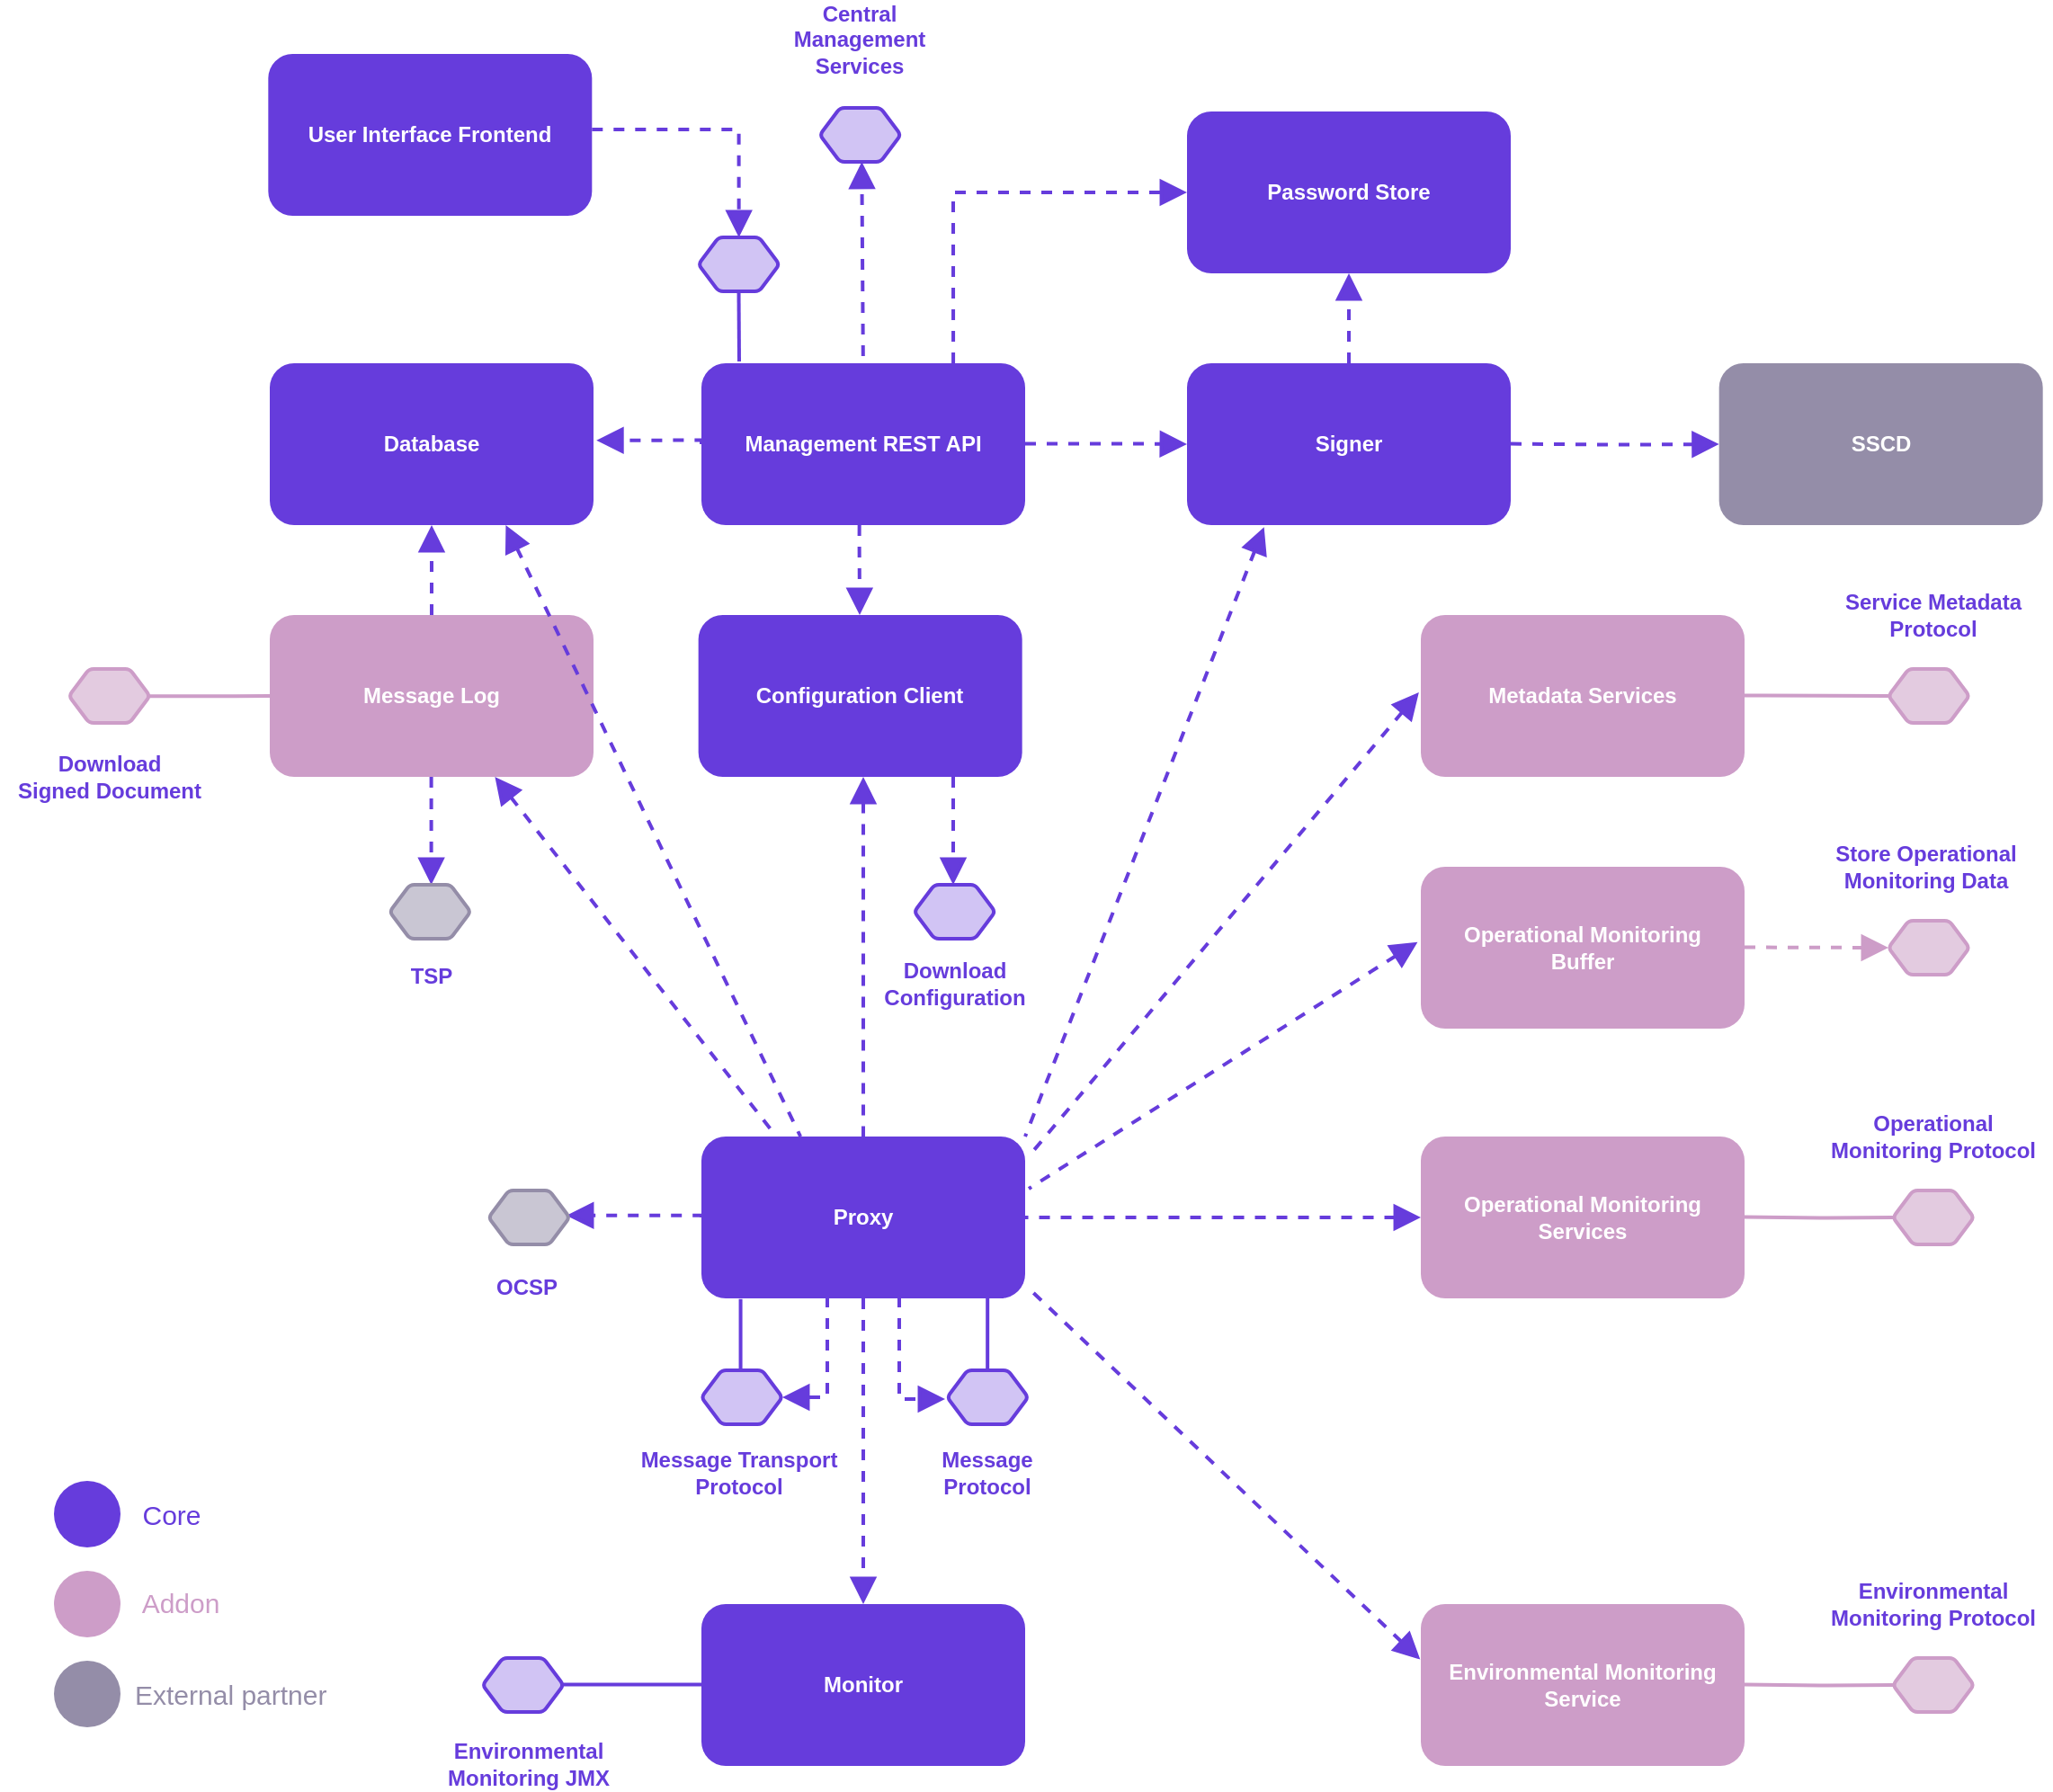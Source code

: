 <mxfile version="13.7.3" type="device"><diagram id="MPKiU4DPRB_LrO_i-kwA" name="Page-1"><mxGraphModel dx="2545" dy="904" grid="1" gridSize="10" guides="1" tooltips="1" connect="1" arrows="1" fold="1" page="1" pageScale="1" pageWidth="827" pageHeight="1169" math="0" shadow="0"><root><mxCell id="0"/><mxCell id="1" parent="0"/><mxCell id="Tkom-iHvt6IjRhjPuWIv-60" value="" style="edgeStyle=orthogonalEdgeStyle;rounded=0;orthogonalLoop=1;jettySize=auto;html=1;strokeWidth=2;fontColor=#663CDC;endArrow=none;endFill=0;strokeColor=#663CDC;exitX=0.523;exitY=0.006;exitDx=0;exitDy=0;exitPerimeter=0;entryX=0.121;entryY=1.004;entryDx=0;entryDy=0;entryPerimeter=0;fontStyle=1" edge="1" parent="1"><mxGeometry relative="1" as="geometry"><mxPoint x="381.793" y="970.24" as="sourcePoint"/><mxPoint x="381.78" y="930.36" as="targetPoint"/><Array as="points"/></mxGeometry></mxCell><mxCell id="Tkom-iHvt6IjRhjPuWIv-61" value="" style="edgeStyle=orthogonalEdgeStyle;rounded=0;orthogonalLoop=1;jettySize=auto;html=1;strokeWidth=2;fontColor=#663CDC;endArrow=none;endFill=0;strokeColor=#663CDC;exitX=0.498;exitY=0.006;exitDx=0;exitDy=0;exitPerimeter=0;entryX=0.25;entryY=1;entryDx=0;entryDy=0;fontStyle=1" edge="1" parent="1"><mxGeometry relative="1" as="geometry"><mxPoint x="519.082" y="970.24" as="sourcePoint"/><mxPoint x="527" y="930" as="targetPoint"/><Array as="points"><mxPoint x="519" y="920"/><mxPoint x="527" y="920"/></Array></mxGeometry></mxCell><mxCell id="Tkom-iHvt6IjRhjPuWIv-62" value="" style="edgeStyle=orthogonalEdgeStyle;rounded=0;orthogonalLoop=1;jettySize=auto;html=1;strokeWidth=2;fontColor=#663CDC;endArrow=none;endFill=0;strokeColor=#663CDC;entryX=0;entryY=0.5;entryDx=0;entryDy=0;fontStyle=1" edge="1" parent="1"><mxGeometry relative="1" as="geometry"><mxPoint x="280" y="1144.8" as="sourcePoint"/><mxPoint x="360" y="1145" as="targetPoint"/><Array as="points"><mxPoint x="380" y="1145"/><mxPoint x="380" y="1125"/><mxPoint x="400" y="1125"/><mxPoint x="400" y="1145"/></Array></mxGeometry></mxCell><mxCell id="Tkom-iHvt6IjRhjPuWIv-64" value="" style="edgeStyle=orthogonalEdgeStyle;rounded=0;orthogonalLoop=1;jettySize=auto;html=1;strokeWidth=2;fontColor=#663CDC;endArrow=none;endFill=0;fontStyle=1;strokeColor=#CD9DC8;" edge="1" parent="1" target="Tkom-iHvt6IjRhjPuWIv-148"><mxGeometry relative="1" as="geometry"><mxPoint x="940" y="1144.8" as="sourcePoint"/><mxPoint x="1020" y="1145" as="targetPoint"/><Array as="points"/></mxGeometry></mxCell><mxCell id="Tkom-iHvt6IjRhjPuWIv-66" value="" style="edgeStyle=orthogonalEdgeStyle;rounded=0;orthogonalLoop=1;jettySize=auto;html=1;strokeWidth=2;fontColor=#663CDC;endArrow=none;endFill=0;fontStyle=1;strokeColor=#CD9DC8;" edge="1" parent="1" target="Tkom-iHvt6IjRhjPuWIv-147"><mxGeometry relative="1" as="geometry"><mxPoint x="940" y="884.8" as="sourcePoint"/><mxPoint x="1020" y="885" as="targetPoint"/><Array as="points"/></mxGeometry></mxCell><mxCell id="Tkom-iHvt6IjRhjPuWIv-67" value="" style="edgeStyle=orthogonalEdgeStyle;rounded=0;orthogonalLoop=1;jettySize=auto;html=1;strokeWidth=2;fontColor=#663CDC;endArrow=none;endFill=0;fontStyle=1;strokeColor=#CD9DC8;" edge="1" parent="1"><mxGeometry relative="1" as="geometry"><mxPoint x="940" y="594.8" as="sourcePoint"/><mxPoint x="1020" y="595" as="targetPoint"/><Array as="points"><mxPoint x="950" y="594.8"/><mxPoint x="1030" y="594.8"/></Array></mxGeometry></mxCell><mxCell id="Tkom-iHvt6IjRhjPuWIv-68" value="" style="edgeStyle=orthogonalEdgeStyle;rounded=0;orthogonalLoop=1;jettySize=auto;html=1;strokeWidth=2;fontColor=#663CDC;endArrow=block;endFill=1;dashed=1;endSize=10;fontStyle=1;strokeColor=#CD9DC8;startSize=10;" edge="1" parent="1"><mxGeometry relative="1" as="geometry"><mxPoint x="940" y="734.8" as="sourcePoint"/><mxPoint x="1020" y="735" as="targetPoint"/><Array as="points"><mxPoint x="950" y="734.8"/><mxPoint x="1030" y="734.8"/></Array></mxGeometry></mxCell><mxCell id="Tkom-iHvt6IjRhjPuWIv-71" value="" style="edgeStyle=orthogonalEdgeStyle;rounded=0;orthogonalLoop=1;jettySize=auto;html=1;strokeWidth=2;fontColor=#663CDC;endArrow=block;endFill=1;strokeColor=#663CDC;dashed=1;endSize=10;entryX=0;entryY=0.5;entryDx=0;entryDy=0;fontStyle=1;startSize=10;" edge="1" parent="1"><mxGeometry relative="1" as="geometry"><mxPoint x="540" y="454.8" as="sourcePoint"/><mxPoint x="630" y="455" as="targetPoint"/><Array as="points"><mxPoint x="610" y="455"/><mxPoint x="610" y="455"/></Array></mxGeometry></mxCell><mxCell id="Tkom-iHvt6IjRhjPuWIv-72" value="" style="edgeStyle=orthogonalEdgeStyle;rounded=0;orthogonalLoop=1;jettySize=auto;html=1;strokeWidth=2;fontColor=#663CDC;endArrow=block;endFill=1;strokeColor=#663CDC;dashed=1;endSize=10;entryX=0;entryY=0.5;entryDx=0;entryDy=0;fontStyle=1;startSize=10;" edge="1" parent="1" target="Tkom-iHvt6IjRhjPuWIv-149"><mxGeometry relative="1" as="geometry"><mxPoint x="810" y="454.8" as="sourcePoint"/><mxPoint x="900" y="455" as="targetPoint"/><Array as="points"/></mxGeometry></mxCell><mxCell id="Tkom-iHvt6IjRhjPuWIv-73" value="" style="edgeStyle=orthogonalEdgeStyle;rounded=0;orthogonalLoop=1;jettySize=auto;html=1;strokeWidth=2;fontColor=#663CDC;endArrow=block;endFill=1;strokeColor=#663CDC;dashed=1;endSize=10;exitX=0.5;exitY=0;exitDx=0;exitDy=0;entryX=0.5;entryY=1;entryDx=0;entryDy=0;fontStyle=1;startSize=10;" edge="1" parent="1"><mxGeometry relative="1" as="geometry"><mxPoint x="720" y="410" as="sourcePoint"/><mxPoint x="720" y="360" as="targetPoint"/><Array as="points"/></mxGeometry></mxCell><mxCell id="Tkom-iHvt6IjRhjPuWIv-74" value="" style="edgeStyle=orthogonalEdgeStyle;rounded=0;orthogonalLoop=1;jettySize=auto;html=1;strokeWidth=2;fontColor=#663CDC;endArrow=block;endFill=1;strokeColor=#663CDC;dashed=1;endSize=10;exitX=0.5;exitY=0;exitDx=0;exitDy=0;fontStyle=1;startSize=10;" edge="1" parent="1"><mxGeometry relative="1" as="geometry"><mxPoint x="450" y="410" as="sourcePoint"/><mxPoint x="449.165" y="298" as="targetPoint"/><Array as="points"><mxPoint x="450" y="420"/><mxPoint x="449" y="420"/></Array></mxGeometry></mxCell><mxCell id="Tkom-iHvt6IjRhjPuWIv-77" value="" style="edgeStyle=orthogonalEdgeStyle;rounded=0;orthogonalLoop=1;jettySize=auto;html=1;strokeWidth=2;fontColor=#663CDC;endArrow=block;endFill=1;strokeColor=#663CDC;dashed=1;endSize=10;entryX=1.009;entryY=0.476;entryDx=0;entryDy=0;entryPerimeter=0;exitX=0;exitY=0.5;exitDx=0;exitDy=0;fontStyle=1;startSize=10;" edge="1" parent="1"><mxGeometry relative="1" as="geometry"><mxPoint x="360" y="455" as="sourcePoint"/><mxPoint x="301.62" y="452.84" as="targetPoint"/><Array as="points"><mxPoint x="360" y="453"/></Array></mxGeometry></mxCell><mxCell id="Tkom-iHvt6IjRhjPuWIv-78" value="" style="edgeStyle=orthogonalEdgeStyle;rounded=0;orthogonalLoop=1;jettySize=auto;html=1;strokeWidth=2;fontColor=#663CDC;endArrow=block;endFill=1;strokeColor=#663CDC;dashed=1;endSize=10;entryX=0.5;entryY=1;entryDx=0;entryDy=0;exitX=0.5;exitY=0;exitDx=0;exitDy=0;fontStyle=1;startSize=10;" edge="1" parent="1"><mxGeometry relative="1" as="geometry"><mxPoint x="210" y="550" as="sourcePoint"/><mxPoint x="210" y="500" as="targetPoint"/><Array as="points"/></mxGeometry></mxCell><mxCell id="Tkom-iHvt6IjRhjPuWIv-79" value="" style="edgeStyle=orthogonalEdgeStyle;rounded=0;orthogonalLoop=1;jettySize=auto;html=1;strokeWidth=2;fontColor=#663CDC;endArrow=block;endFill=1;strokeColor=#663CDC;dashed=1;endSize=10;exitX=0.75;exitY=1;exitDx=0;exitDy=0;fontStyle=1;startSize=10;" edge="1" parent="1"><mxGeometry relative="1" as="geometry"><mxPoint x="209.8" y="640" as="sourcePoint"/><mxPoint x="209.8" y="700" as="targetPoint"/><Array as="points"/></mxGeometry></mxCell><mxCell id="Tkom-iHvt6IjRhjPuWIv-80" value="" style="edgeStyle=orthogonalEdgeStyle;rounded=0;orthogonalLoop=1;jettySize=auto;html=1;strokeWidth=2;fontColor=#663CDC;endArrow=block;endFill=1;strokeColor=#663CDC;dashed=1;endSize=10;entryX=1.009;entryY=0.476;entryDx=0;entryDy=0;entryPerimeter=0;exitX=0;exitY=0.5;exitDx=0;exitDy=0;fontStyle=1;startSize=10;" edge="1" parent="1"><mxGeometry relative="1" as="geometry"><mxPoint x="360" y="885" as="sourcePoint"/><mxPoint x="285.0" y="883.94" as="targetPoint"/><Array as="points"><mxPoint x="360" y="884"/></Array></mxGeometry></mxCell><mxCell id="Tkom-iHvt6IjRhjPuWIv-81" value="" style="edgeStyle=orthogonalEdgeStyle;rounded=0;orthogonalLoop=1;jettySize=auto;html=1;strokeWidth=2;fontColor=#663CDC;endArrow=block;endFill=1;strokeColor=#663CDC;dashed=1;endSize=10;exitX=0.75;exitY=1;exitDx=0;exitDy=0;entryX=0.5;entryY=0;entryDx=0;entryDy=0;fontStyle=1;startSize=10;" edge="1" parent="1"><mxGeometry relative="1" as="geometry"><mxPoint x="450" y="930" as="sourcePoint"/><mxPoint x="450" y="1100" as="targetPoint"/><Array as="points"/></mxGeometry></mxCell><mxCell id="Tkom-iHvt6IjRhjPuWIv-83" value="" style="edgeStyle=orthogonalEdgeStyle;rounded=0;orthogonalLoop=1;jettySize=auto;html=1;strokeWidth=2;fontColor=#663CDC;endArrow=block;endFill=1;strokeColor=#663CDC;dashed=1;endSize=10;exitX=0.75;exitY=1;exitDx=0;exitDy=0;entryX=1;entryY=0.5;entryDx=0;entryDy=0;jumpSize=6;fontStyle=1;startSize=10;" edge="1" parent="1" target="Tkom-iHvt6IjRhjPuWIv-166"><mxGeometry relative="1" as="geometry"><mxPoint x="425" y="930" as="sourcePoint"/><mxPoint x="403.295" y="989.4" as="targetPoint"/><Array as="points"><mxPoint x="425" y="920"/><mxPoint x="430" y="920"/><mxPoint x="430" y="985"/></Array></mxGeometry></mxCell><mxCell id="Tkom-iHvt6IjRhjPuWIv-85" value="" style="endArrow=none;html=1;strokeWidth=2;fontColor=#663CDC;entryX=1.011;entryY=0.938;entryDx=0;entryDy=0;entryPerimeter=0;exitX=-0.002;exitY=0.342;exitDx=0;exitDy=0;exitPerimeter=0;endFill=0;endSize=10;startArrow=block;startFill=1;startSize=10;dashed=1;strokeColor=#663CDC;fontStyle=1" edge="1" parent="1"><mxGeometry width="50" height="50" relative="1" as="geometry"><mxPoint x="759.64" y="1130.78" as="sourcePoint"/><mxPoint x="541.98" y="924.42" as="targetPoint"/></mxGeometry></mxCell><mxCell id="Tkom-iHvt6IjRhjPuWIv-97" value="" style="edgeStyle=orthogonalEdgeStyle;rounded=0;orthogonalLoop=1;jettySize=auto;html=1;strokeWidth=2;fontColor=#663CDC;endArrow=block;endFill=1;strokeColor=#663CDC;dashed=1;endSize=10;exitX=0.75;exitY=1;exitDx=0;exitDy=0;fontStyle=1;startSize=10;" edge="1" parent="1"><mxGeometry relative="1" as="geometry"><mxPoint x="500" y="640" as="sourcePoint"/><mxPoint x="500" y="700" as="targetPoint"/><Array as="points"><mxPoint x="500" y="650"/><mxPoint x="500" y="650"/></Array></mxGeometry></mxCell><mxCell id="Tkom-iHvt6IjRhjPuWIv-99" value="" style="edgeStyle=orthogonalEdgeStyle;rounded=0;orthogonalLoop=1;jettySize=auto;html=1;strokeWidth=2;fontColor=#663CDC;endArrow=none;endFill=0;exitX=1.003;exitY=0.503;exitDx=0;exitDy=0;exitPerimeter=0;fontStyle=1;strokeColor=#CD9DC8;" edge="1" parent="1"><mxGeometry relative="1" as="geometry"><mxPoint x="51.795" y="595.12" as="sourcePoint"/><mxPoint x="120" y="595" as="targetPoint"/><Array as="points"><mxPoint x="100" y="595"/></Array></mxGeometry></mxCell><mxCell id="Tkom-iHvt6IjRhjPuWIv-100" value="" style="edgeStyle=orthogonalEdgeStyle;rounded=0;orthogonalLoop=1;jettySize=auto;html=1;strokeWidth=2;fontColor=#663CDC;endArrow=block;endFill=1;strokeColor=#663CDC;dashed=1;endSize=10;fontStyle=1;entryX=-0.026;entryY=0.527;entryDx=0;entryDy=0;entryPerimeter=0;startSize=10;" edge="1" parent="1" target="Tkom-iHvt6IjRhjPuWIv-167"><mxGeometry relative="1" as="geometry"><mxPoint x="465" y="910" as="sourcePoint"/><mxPoint x="498.33" y="990" as="targetPoint"/><Array as="points"><mxPoint x="470" y="910"/><mxPoint x="470" y="986"/><mxPoint x="496" y="986"/></Array></mxGeometry></mxCell><mxCell id="Tkom-iHvt6IjRhjPuWIv-101" value="" style="endArrow=none;html=1;strokeWidth=2;fontColor=#663CDC;endFill=0;endSize=10;startArrow=block;startFill=1;startSize=10;dashed=1;strokeColor=#663CDC;exitX=-0.01;exitY=0.465;exitDx=0;exitDy=0;exitPerimeter=0;fontStyle=1" edge="1" parent="1"><mxGeometry width="50" height="50" relative="1" as="geometry"><mxPoint x="758.2" y="731.85" as="sourcePoint"/><mxPoint x="542" y="869" as="targetPoint"/></mxGeometry></mxCell><mxCell id="Tkom-iHvt6IjRhjPuWIv-102" value="" style="endArrow=none;html=1;strokeWidth=2;fontColor=#663CDC;entryX=1.013;entryY=0.118;entryDx=0;entryDy=0;entryPerimeter=0;endFill=0;endSize=10;startArrow=block;startFill=1;startSize=10;dashed=1;strokeColor=#663CDC;exitX=-0.006;exitY=0.478;exitDx=0;exitDy=0;exitPerimeter=0;fontStyle=1" edge="1" parent="1"><mxGeometry width="50" height="50" relative="1" as="geometry"><mxPoint x="758.92" y="593.02" as="sourcePoint"/><mxPoint x="542.34" y="850.62" as="targetPoint"/></mxGeometry></mxCell><mxCell id="Tkom-iHvt6IjRhjPuWIv-103" value="" style="endArrow=none;html=1;strokeWidth=2;fontColor=#663CDC;entryX=1;entryY=0;entryDx=0;entryDy=0;endFill=0;endSize=10;startArrow=block;startFill=1;startSize=10;dashed=1;strokeColor=#663CDC;exitX=0.238;exitY=1.012;exitDx=0;exitDy=0;exitPerimeter=0;fontStyle=1" edge="1" parent="1"><mxGeometry width="50" height="50" relative="1" as="geometry"><mxPoint x="672.84" y="501.08" as="sourcePoint"/><mxPoint x="540" y="840" as="targetPoint"/></mxGeometry></mxCell><mxCell id="Tkom-iHvt6IjRhjPuWIv-105" value="" style="endArrow=none;html=1;strokeWidth=2;fontColor=#663CDC;endFill=0;endSize=10;startArrow=block;startFill=1;startSize=10;dashed=1;strokeColor=#663CDC;exitX=0;exitY=0.5;exitDx=0;exitDy=0;entryX=1;entryY=0.5;entryDx=0;entryDy=0;fontStyle=1" edge="1" parent="1"><mxGeometry width="50" height="50" relative="1" as="geometry"><mxPoint x="760" y="885" as="sourcePoint"/><mxPoint x="540" y="885" as="targetPoint"/></mxGeometry></mxCell><mxCell id="Tkom-iHvt6IjRhjPuWIv-106" value="" style="endArrow=none;html=1;strokeWidth=2;fontColor=#663CDC;entryX=0.5;entryY=0;entryDx=0;entryDy=0;endFill=0;endSize=10;startArrow=block;startFill=1;startSize=10;dashed=1;strokeColor=#663CDC;exitX=0.5;exitY=1;exitDx=0;exitDy=0;fontStyle=1" edge="1" parent="1"><mxGeometry width="50" height="50" relative="1" as="geometry"><mxPoint x="450" y="640" as="sourcePoint"/><mxPoint x="450" y="840" as="targetPoint"/></mxGeometry></mxCell><mxCell id="Tkom-iHvt6IjRhjPuWIv-108" value="" style="endArrow=none;html=1;strokeWidth=2;fontColor=#663CDC;entryX=0.224;entryY=-0.019;entryDx=0;entryDy=0;endFill=0;endSize=10;startArrow=block;startFill=1;startSize=10;dashed=1;strokeColor=#663CDC;entryPerimeter=0;fontStyle=1" edge="1" parent="1"><mxGeometry width="50" height="50" relative="1" as="geometry"><mxPoint x="245.202" y="640" as="sourcePoint"/><mxPoint x="400.32" y="838.29" as="targetPoint"/></mxGeometry></mxCell><mxCell id="Tkom-iHvt6IjRhjPuWIv-109" value="" style="edgeStyle=orthogonalEdgeStyle;rounded=0;orthogonalLoop=1;jettySize=auto;html=1;strokeWidth=2;fontColor=#663CDC;endArrow=block;endFill=1;strokeColor=#663CDC;dashed=1;endSize=10;entryX=0;entryY=0.5;entryDx=0;entryDy=0;exitX=0.778;exitY=0;exitDx=0;exitDy=0;exitPerimeter=0;fontStyle=1;startSize=10;" edge="1" parent="1"><mxGeometry relative="1" as="geometry"><mxPoint x="500.04" y="410" as="sourcePoint"/><mxPoint x="630" y="315" as="targetPoint"/><Array as="points"><mxPoint x="500" y="315"/></Array></mxGeometry></mxCell><mxCell id="Tkom-iHvt6IjRhjPuWIv-111" value="&lt;span&gt;Central&lt;br&gt;Management&lt;br&gt;Services&lt;/span&gt;" style="text;html=1;strokeColor=none;fillColor=none;align=center;verticalAlign=middle;whiteSpace=wrap;rounded=0;fontColor=#663CDC;fontStyle=1" vertex="1" parent="1"><mxGeometry x="428.33" y="220" width="40" height="20" as="geometry"/></mxCell><mxCell id="Tkom-iHvt6IjRhjPuWIv-112" value="&lt;span&gt;Download&lt;br&gt;&lt;/span&gt;Signed Document" style="text;html=1;strokeColor=none;fillColor=none;align=center;verticalAlign=middle;whiteSpace=wrap;rounded=0;fontColor=#663CDC;fontStyle=1" vertex="1" parent="1"><mxGeometry x="-29.17" y="630" width="120" height="20" as="geometry"/></mxCell><mxCell id="Tkom-iHvt6IjRhjPuWIv-113" value="TSP" style="text;html=1;strokeColor=none;fillColor=none;align=center;verticalAlign=middle;whiteSpace=wrap;rounded=0;fontColor=#663CDC;fontStyle=1" vertex="1" parent="1"><mxGeometry x="190" y="741" width="40" height="20" as="geometry"/></mxCell><mxCell id="Tkom-iHvt6IjRhjPuWIv-114" value="OCSP" style="text;html=1;strokeColor=none;fillColor=none;align=center;verticalAlign=middle;whiteSpace=wrap;rounded=0;fontColor=#663CDC;fontStyle=1" vertex="1" parent="1"><mxGeometry x="243.33" y="914" width="40" height="20" as="geometry"/></mxCell><mxCell id="Tkom-iHvt6IjRhjPuWIv-115" value="Message Transport&lt;br&gt;Protocol" style="text;html=1;strokeColor=none;fillColor=none;align=center;verticalAlign=middle;whiteSpace=wrap;rounded=0;fontColor=#663CDC;fontStyle=1" vertex="1" parent="1"><mxGeometry x="315.84" y="1017" width="130" height="20" as="geometry"/></mxCell><mxCell id="Tkom-iHvt6IjRhjPuWIv-116" value="Download&lt;br&gt;Configuration" style="text;html=1;strokeColor=none;fillColor=none;align=center;verticalAlign=middle;whiteSpace=wrap;rounded=0;fontColor=#663CDC;fontStyle=1" vertex="1" parent="1"><mxGeometry x="435.83" y="745" width="130" height="20" as="geometry"/></mxCell><mxCell id="Tkom-iHvt6IjRhjPuWIv-117" value="Environmental&lt;br&gt;Monitoring JMX" style="text;html=1;strokeColor=none;fillColor=none;align=center;verticalAlign=middle;whiteSpace=wrap;rounded=0;fontColor=#663CDC;fontStyle=1" vertex="1" parent="1"><mxGeometry x="199.17" y="1179" width="130" height="20" as="geometry"/></mxCell><mxCell id="Tkom-iHvt6IjRhjPuWIv-118" value="Message&lt;br&gt;Protocol" style="text;html=1;strokeColor=none;fillColor=none;align=center;verticalAlign=middle;whiteSpace=wrap;rounded=0;fontColor=#663CDC;fontStyle=1" vertex="1" parent="1"><mxGeometry x="454.17" y="1017" width="130" height="20" as="geometry"/></mxCell><mxCell id="Tkom-iHvt6IjRhjPuWIv-119" value="Service Metadata&lt;br&gt;Protocol" style="text;html=1;strokeColor=none;fillColor=none;align=center;verticalAlign=middle;whiteSpace=wrap;rounded=0;fontColor=#663CDC;fontStyle=1" vertex="1" parent="1"><mxGeometry x="980" y="540" width="130" height="20" as="geometry"/></mxCell><mxCell id="Tkom-iHvt6IjRhjPuWIv-120" value="Store Operational&lt;br&gt;Monitoring Data" style="text;html=1;strokeColor=none;fillColor=none;align=center;verticalAlign=middle;whiteSpace=wrap;rounded=0;fontColor=#663CDC;fontStyle=1" vertex="1" parent="1"><mxGeometry x="975.84" y="680" width="130" height="20" as="geometry"/></mxCell><mxCell id="Tkom-iHvt6IjRhjPuWIv-121" value="Operational&lt;br&gt;Monitoring Protocol" style="text;html=1;strokeColor=none;fillColor=none;align=center;verticalAlign=middle;whiteSpace=wrap;rounded=0;fontColor=#663CDC;fontStyle=1" vertex="1" parent="1"><mxGeometry x="980" y="830" width="130" height="20" as="geometry"/></mxCell><mxCell id="Tkom-iHvt6IjRhjPuWIv-122" value="Environmental&lt;br&gt;Monitoring Protocol" style="text;html=1;strokeColor=none;fillColor=none;align=center;verticalAlign=middle;whiteSpace=wrap;rounded=0;fontColor=#663CDC;fontStyle=1" vertex="1" parent="1"><mxGeometry x="980" y="1090" width="130" height="20" as="geometry"/></mxCell><mxCell id="Tkom-iHvt6IjRhjPuWIv-133" value="" style="edgeStyle=orthogonalEdgeStyle;rounded=0;orthogonalLoop=1;jettySize=auto;html=1;strokeWidth=2;fontColor=#663CDC;endArrow=none;endFill=0;strokeColor=#663CDC;endSize=16;fontStyle=1;entryX=0.498;entryY=1.017;entryDx=0;entryDy=0;entryPerimeter=0;" edge="1" parent="1"><mxGeometry relative="1" as="geometry"><mxPoint x="381" y="409" as="sourcePoint"/><mxPoint x="380.752" y="368.68" as="targetPoint"/><Array as="points"><mxPoint x="381" y="409"/></Array></mxGeometry></mxCell><mxCell id="Tkom-iHvt6IjRhjPuWIv-134" value="" style="edgeStyle=orthogonalEdgeStyle;rounded=0;orthogonalLoop=1;jettySize=auto;html=1;strokeWidth=2;fontColor=#663CDC;endArrow=block;endFill=1;strokeColor=#663CDC;dashed=1;endSize=10;entryX=0.5;entryY=0;entryDx=0;entryDy=0;fontStyle=1;startSize=10;" edge="1" parent="1" source="Tkom-iHvt6IjRhjPuWIv-156" target="Tkom-iHvt6IjRhjPuWIv-161"><mxGeometry relative="1" as="geometry"><mxPoint x="300" y="262.5" as="sourcePoint"/><mxPoint x="380.002" y="326.8" as="targetPoint"/><Array as="points"><mxPoint x="290" y="280"/><mxPoint x="381" y="280"/></Array></mxGeometry></mxCell><mxCell id="Tkom-iHvt6IjRhjPuWIv-135" value="" style="edgeStyle=orthogonalEdgeStyle;rounded=0;orthogonalLoop=1;jettySize=auto;html=1;strokeWidth=2;fontColor=#663CDC;endArrow=block;endFill=1;strokeColor=#663CDC;dashed=1;endSize=10;exitX=0.75;exitY=1;exitDx=0;exitDy=0;fontStyle=1;startSize=10;" edge="1" parent="1"><mxGeometry relative="1" as="geometry"><mxPoint x="447.83" y="500" as="sourcePoint"/><mxPoint x="448" y="550" as="targetPoint"/><Array as="points"><mxPoint x="447.83" y="510"/><mxPoint x="447.83" y="510"/></Array></mxGeometry></mxCell><mxCell id="Tkom-iHvt6IjRhjPuWIv-140" value="&lt;span style=&quot;font-weight: 700;&quot;&gt;Environmental Monitoring&lt;/span&gt;&lt;br style=&quot;font-weight: 700;&quot;&gt;&lt;span style=&quot;font-weight: 700;&quot;&gt;Service&lt;/span&gt;" style="rounded=1;whiteSpace=wrap;html=1;dashed=1;strokeColor=none;strokeWidth=2;fontColor=#FFFFFF;fillColor=#CD9DC8;" vertex="1" parent="1"><mxGeometry x="760" y="1100" width="180" height="90" as="geometry"/></mxCell><mxCell id="Tkom-iHvt6IjRhjPuWIv-141" value="&lt;span style=&quot;font-weight: 700&quot;&gt;Operational Monitoring&lt;/span&gt;&lt;br style=&quot;font-weight: 700&quot;&gt;&lt;span style=&quot;font-weight: 700&quot;&gt;Services&lt;/span&gt;" style="rounded=1;whiteSpace=wrap;html=1;dashed=1;strokeColor=none;strokeWidth=2;fontColor=#FFFFFF;fillColor=#CD9DC8;" vertex="1" parent="1"><mxGeometry x="760" y="840" width="180" height="90" as="geometry"/></mxCell><mxCell id="Tkom-iHvt6IjRhjPuWIv-142" value="&lt;b&gt;Operational Monitoring&lt;br&gt;Buffer&lt;/b&gt;" style="rounded=1;whiteSpace=wrap;html=1;dashed=1;strokeColor=none;strokeWidth=2;fontColor=#FFFFFF;fillColor=#CD9DC8;" vertex="1" parent="1"><mxGeometry x="760" y="690" width="180" height="90" as="geometry"/></mxCell><mxCell id="Tkom-iHvt6IjRhjPuWIv-144" value="&lt;b&gt;Metadata Services&lt;/b&gt;" style="rounded=1;whiteSpace=wrap;html=1;dashed=1;strokeColor=none;strokeWidth=2;fontColor=#FFFFFF;fillColor=#CD9DC8;" vertex="1" parent="1"><mxGeometry x="760" y="550" width="180" height="90" as="geometry"/></mxCell><mxCell id="Tkom-iHvt6IjRhjPuWIv-145" value="" style="shape=hexagon;perimeter=hexagonPerimeter2;whiteSpace=wrap;html=1;rounded=1;shadow=0;strokeWidth=2;fontSize=15;fontColor=#FFFFFF;arcSize=5;fillColor=#E3CBE0;strokeColor=#CD9DC8;" vertex="1" parent="1"><mxGeometry x="1020" y="580" width="45" height="30" as="geometry"/></mxCell><mxCell id="Tkom-iHvt6IjRhjPuWIv-146" value="" style="shape=hexagon;perimeter=hexagonPerimeter2;whiteSpace=wrap;html=1;rounded=1;shadow=0;strokeWidth=2;fontSize=15;fontColor=#FFFFFF;arcSize=5;fillColor=#E3CBE0;strokeColor=#CD9DC8;" vertex="1" parent="1"><mxGeometry x="1020" y="720" width="45" height="30" as="geometry"/></mxCell><mxCell id="Tkom-iHvt6IjRhjPuWIv-147" value="" style="shape=hexagon;perimeter=hexagonPerimeter2;whiteSpace=wrap;html=1;rounded=1;shadow=0;strokeWidth=2;fontSize=15;fontColor=#FFFFFF;arcSize=5;fillColor=#E3CBE0;strokeColor=#CD9DC8;" vertex="1" parent="1"><mxGeometry x="1022.5" y="870" width="45" height="30" as="geometry"/></mxCell><mxCell id="Tkom-iHvt6IjRhjPuWIv-148" value="" style="shape=hexagon;perimeter=hexagonPerimeter2;whiteSpace=wrap;html=1;rounded=1;shadow=0;strokeWidth=2;fontSize=15;fontColor=#FFFFFF;arcSize=5;fillColor=#E3CBE0;strokeColor=#CD9DC8;" vertex="1" parent="1"><mxGeometry x="1022.5" y="1130" width="45" height="30" as="geometry"/></mxCell><mxCell id="Tkom-iHvt6IjRhjPuWIv-149" value="&lt;b&gt;SSCD&lt;/b&gt;" style="rounded=1;whiteSpace=wrap;html=1;dashed=1;strokeColor=none;strokeWidth=2;fontColor=#FFFFFF;fillColor=#948DA8;" vertex="1" parent="1"><mxGeometry x="925.84" y="410" width="180" height="90" as="geometry"/></mxCell><mxCell id="Tkom-iHvt6IjRhjPuWIv-150" value="&lt;b&gt;Message Log&lt;/b&gt;" style="rounded=1;whiteSpace=wrap;html=1;dashed=1;strokeColor=none;strokeWidth=2;fontColor=#FFFFFF;fillColor=#CD9DC8;" vertex="1" parent="1"><mxGeometry x="120" y="550" width="180" height="90" as="geometry"/></mxCell><mxCell id="Tkom-iHvt6IjRhjPuWIv-152" value="&lt;b&gt;Database&lt;/b&gt;" style="rounded=1;whiteSpace=wrap;html=1;dashed=1;strokeColor=none;strokeWidth=2;fontColor=#FFFFFF;fillColor=#663CDC;" vertex="1" parent="1"><mxGeometry x="120" y="410" width="180" height="90" as="geometry"/></mxCell><mxCell id="Tkom-iHvt6IjRhjPuWIv-153" value="&lt;b&gt;Management REST API&lt;/b&gt;" style="rounded=1;whiteSpace=wrap;html=1;dashed=1;strokeColor=none;strokeWidth=2;fontColor=#FFFFFF;fillColor=#663CDC;" vertex="1" parent="1"><mxGeometry x="360" y="410" width="180" height="90" as="geometry"/></mxCell><mxCell id="Tkom-iHvt6IjRhjPuWIv-154" value="&lt;b&gt;Configuration Client&lt;/b&gt;" style="rounded=1;whiteSpace=wrap;html=1;dashed=1;strokeColor=none;strokeWidth=2;fontColor=#FFFFFF;fillColor=#663CDC;" vertex="1" parent="1"><mxGeometry x="358.33" y="550" width="180" height="90" as="geometry"/></mxCell><mxCell id="Tkom-iHvt6IjRhjPuWIv-155" value="&lt;b&gt;Proxy&lt;/b&gt;" style="rounded=1;whiteSpace=wrap;html=1;dashed=1;strokeColor=none;strokeWidth=2;fontColor=#FFFFFF;fillColor=#663CDC;" vertex="1" parent="1"><mxGeometry x="360" y="840" width="180" height="90" as="geometry"/></mxCell><mxCell id="Tkom-iHvt6IjRhjPuWIv-156" value="&lt;b&gt;User Interface Frontend&lt;/b&gt;" style="rounded=1;whiteSpace=wrap;html=1;dashed=1;strokeColor=none;strokeWidth=2;fontColor=#FFFFFF;fillColor=#663CDC;" vertex="1" parent="1"><mxGeometry x="119.16" y="238" width="180" height="90" as="geometry"/></mxCell><mxCell id="Tkom-iHvt6IjRhjPuWIv-157" value="&lt;b&gt;Password Store&lt;/b&gt;" style="rounded=1;whiteSpace=wrap;html=1;dashed=1;strokeColor=none;strokeWidth=2;fontColor=#FFFFFF;fillColor=#663CDC;" vertex="1" parent="1"><mxGeometry x="630" y="270" width="180" height="90" as="geometry"/></mxCell><mxCell id="Tkom-iHvt6IjRhjPuWIv-158" value="&lt;b&gt;Signer&lt;/b&gt;" style="rounded=1;whiteSpace=wrap;html=1;dashed=1;strokeColor=none;strokeWidth=2;fontColor=#FFFFFF;fillColor=#663CDC;" vertex="1" parent="1"><mxGeometry x="630" y="410" width="180" height="90" as="geometry"/></mxCell><mxCell id="Tkom-iHvt6IjRhjPuWIv-159" value="&lt;b&gt;Monitor&lt;/b&gt;" style="rounded=1;whiteSpace=wrap;html=1;dashed=1;strokeColor=none;strokeWidth=2;fontColor=#FFFFFF;fillColor=#663CDC;" vertex="1" parent="1"><mxGeometry x="360" y="1100" width="180" height="90" as="geometry"/></mxCell><mxCell id="Tkom-iHvt6IjRhjPuWIv-160" value="" style="shape=hexagon;perimeter=hexagonPerimeter2;whiteSpace=wrap;html=1;rounded=1;shadow=0;strokeColor=#663CDC;strokeWidth=2;fillColor=#D1C4F4;fontSize=15;fontColor=#FFFFFF;arcSize=5;" vertex="1" parent="1"><mxGeometry x="425.83" y="268" width="45" height="30" as="geometry"/></mxCell><mxCell id="Tkom-iHvt6IjRhjPuWIv-161" value="" style="shape=hexagon;perimeter=hexagonPerimeter2;whiteSpace=wrap;html=1;rounded=1;shadow=0;strokeColor=#663CDC;strokeWidth=2;fillColor=#D1C4F4;fontSize=15;fontColor=#FFFFFF;arcSize=5;" vertex="1" parent="1"><mxGeometry x="358.34" y="340" width="45" height="30" as="geometry"/></mxCell><mxCell id="Tkom-iHvt6IjRhjPuWIv-162" value="" style="shape=hexagon;perimeter=hexagonPerimeter2;whiteSpace=wrap;html=1;rounded=1;shadow=0;strokeColor=#663CDC;strokeWidth=2;fillColor=#D1C4F4;fontSize=15;fontColor=#FFFFFF;arcSize=5;" vertex="1" parent="1"><mxGeometry x="478.33" y="700" width="45" height="30" as="geometry"/></mxCell><mxCell id="Tkom-iHvt6IjRhjPuWIv-164" value="" style="shape=hexagon;perimeter=hexagonPerimeter2;whiteSpace=wrap;html=1;rounded=1;shadow=0;strokeWidth=2;fontSize=15;fontColor=#FFFFFF;arcSize=5;strokeColor=#948DA8;fillColor=#C9C6D3;" vertex="1" parent="1"><mxGeometry x="186.66" y="700" width="45" height="30" as="geometry"/></mxCell><mxCell id="Tkom-iHvt6IjRhjPuWIv-166" value="" style="shape=hexagon;perimeter=hexagonPerimeter2;whiteSpace=wrap;html=1;rounded=1;shadow=0;strokeColor=#663CDC;strokeWidth=2;fillColor=#D1C4F4;fontSize=15;fontColor=#FFFFFF;arcSize=5;" vertex="1" parent="1"><mxGeometry x="360" y="970" width="45" height="30" as="geometry"/></mxCell><mxCell id="Tkom-iHvt6IjRhjPuWIv-167" value="" style="shape=hexagon;perimeter=hexagonPerimeter2;whiteSpace=wrap;html=1;rounded=1;shadow=0;strokeColor=#663CDC;strokeWidth=2;fillColor=#D1C4F4;fontSize=15;fontColor=#FFFFFF;arcSize=5;" vertex="1" parent="1"><mxGeometry x="496.67" y="970" width="45" height="30" as="geometry"/></mxCell><mxCell id="Tkom-iHvt6IjRhjPuWIv-168" value="" style="shape=hexagon;perimeter=hexagonPerimeter2;whiteSpace=wrap;html=1;rounded=1;shadow=0;strokeColor=#663CDC;strokeWidth=2;fillColor=#D1C4F4;fontSize=15;fontColor=#FFFFFF;arcSize=5;" vertex="1" parent="1"><mxGeometry x="238.33" y="1130" width="45" height="30" as="geometry"/></mxCell><mxCell id="Tkom-iHvt6IjRhjPuWIv-169" value="" style="shape=hexagon;perimeter=hexagonPerimeter2;whiteSpace=wrap;html=1;rounded=1;shadow=0;strokeWidth=2;fontSize=15;fontColor=#FFFFFF;arcSize=5;strokeColor=#948DA8;fillColor=#C9C6D3;" vertex="1" parent="1"><mxGeometry x="241.67" y="870" width="45" height="30" as="geometry"/></mxCell><mxCell id="Tkom-iHvt6IjRhjPuWIv-170" value="" style="shape=hexagon;perimeter=hexagonPerimeter2;whiteSpace=wrap;html=1;rounded=1;shadow=0;strokeWidth=2;fontSize=15;fontColor=#FFFFFF;arcSize=5;fillColor=#E3CBE0;strokeColor=#CD9DC8;" vertex="1" parent="1"><mxGeometry x="8.33" y="580" width="45" height="30" as="geometry"/></mxCell><mxCell id="Tkom-iHvt6IjRhjPuWIv-107" value="" style="endArrow=none;html=1;strokeWidth=2;fontColor=#663CDC;entryX=0.306;entryY=0;entryDx=0;entryDy=0;endFill=0;endSize=10;startArrow=block;startFill=1;startSize=10;dashed=1;strokeColor=#663CDC;exitX=0.729;exitY=1;exitDx=0;exitDy=0;entryPerimeter=0;exitPerimeter=0;fontStyle=1" edge="1" parent="1"><mxGeometry width="50" height="50" relative="1" as="geometry"><mxPoint x="251.22" y="500" as="sourcePoint"/><mxPoint x="415.08" y="840" as="targetPoint"/></mxGeometry></mxCell><mxCell id="Tkom-iHvt6IjRhjPuWIv-171" value="" style="ellipse;whiteSpace=wrap;html=1;aspect=fixed;rounded=1;shadow=0;strokeColor=none;strokeWidth=2;fillColor=#663CDC;fontSize=15;fontColor=#00C8E6;" vertex="1" parent="1"><mxGeometry y="1031.5" width="37" height="37" as="geometry"/></mxCell><mxCell id="Tkom-iHvt6IjRhjPuWIv-172" value="&lt;font color=&quot;#663cdc&quot;&gt;Core&lt;/font&gt;" style="text;html=1;align=center;verticalAlign=middle;resizable=0;points=[];autosize=1;fontSize=15;fontColor=#00C8E6;" vertex="1" parent="1"><mxGeometry x="43" y="1039" width="43" height="22" as="geometry"/></mxCell><mxCell id="Tkom-iHvt6IjRhjPuWIv-173" value="" style="ellipse;whiteSpace=wrap;html=1;aspect=fixed;rounded=1;shadow=0;strokeColor=none;strokeWidth=2;fillColor=#CD9DC8;fontSize=15;fontColor=#00C8E6;" vertex="1" parent="1"><mxGeometry y="1081.5" width="37" height="37" as="geometry"/></mxCell><mxCell id="Tkom-iHvt6IjRhjPuWIv-174" value="&lt;font color=&quot;#cd9dc8&quot;&gt;Addon&lt;/font&gt;" style="text;html=1;align=center;verticalAlign=middle;resizable=0;points=[];autosize=1;fontSize=15;fontColor=#00C8E6;" vertex="1" parent="1"><mxGeometry x="43" y="1088.0" width="53" height="22" as="geometry"/></mxCell><mxCell id="Tkom-iHvt6IjRhjPuWIv-175" value="" style="ellipse;whiteSpace=wrap;html=1;aspect=fixed;rounded=1;shadow=0;strokeColor=none;strokeWidth=2;fontSize=15;fontColor=#00C8E6;fillColor=#948DA8;" vertex="1" parent="1"><mxGeometry y="1131.5" width="37" height="37" as="geometry"/></mxCell><mxCell id="Tkom-iHvt6IjRhjPuWIv-176" value="&lt;font color=&quot;#948da8&quot;&gt;External partner&lt;/font&gt;" style="text;html=1;align=left;verticalAlign=middle;resizable=0;points=[];autosize=1;fontSize=15;fontColor=#00C8E6;" vertex="1" parent="1"><mxGeometry x="43" y="1140.0" width="120" height="20" as="geometry"/></mxCell></root></mxGraphModel></diagram></mxfile>